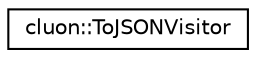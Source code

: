 digraph "Graphical Class Hierarchy"
{
 // LATEX_PDF_SIZE
  edge [fontname="Helvetica",fontsize="10",labelfontname="Helvetica",labelfontsize="10"];
  node [fontname="Helvetica",fontsize="10",shape=record];
  rankdir="LR";
  Node0 [label="cluon::ToJSONVisitor",height=0.2,width=0.4,color="black", fillcolor="white", style="filled",URL="$classcluon_1_1ToJSONVisitor.html",tooltip=" "];
}
